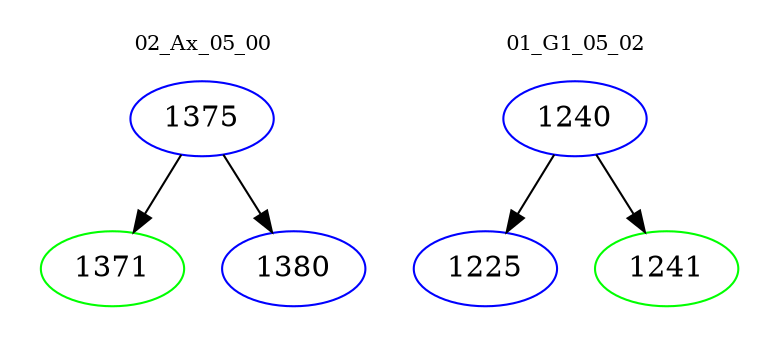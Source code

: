 digraph{
subgraph cluster_0 {
color = white
label = "02_Ax_05_00";
fontsize=10;
T0_1375 [label="1375", color="blue"]
T0_1375 -> T0_1371 [color="black"]
T0_1371 [label="1371", color="green"]
T0_1375 -> T0_1380 [color="black"]
T0_1380 [label="1380", color="blue"]
}
subgraph cluster_1 {
color = white
label = "01_G1_05_02";
fontsize=10;
T1_1240 [label="1240", color="blue"]
T1_1240 -> T1_1225 [color="black"]
T1_1225 [label="1225", color="blue"]
T1_1240 -> T1_1241 [color="black"]
T1_1241 [label="1241", color="green"]
}
}
